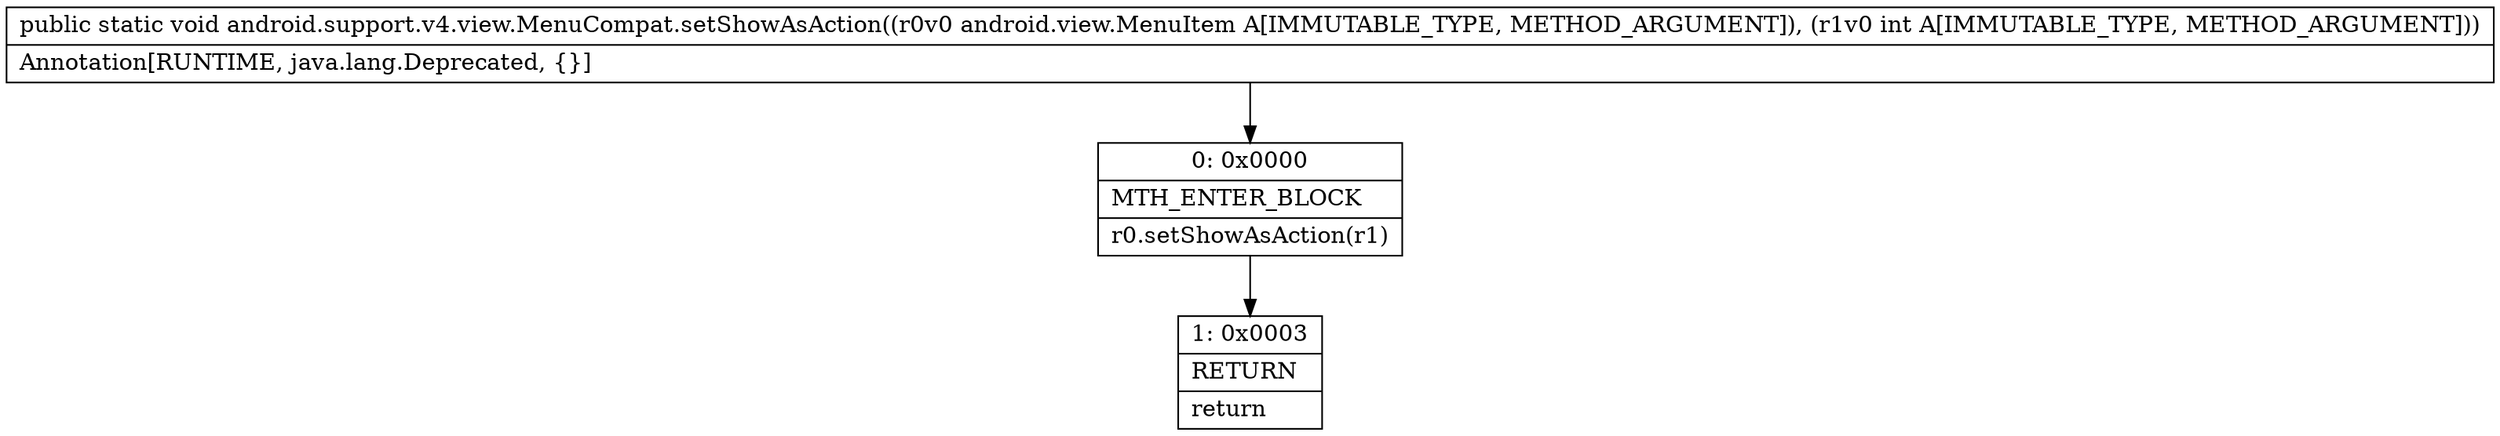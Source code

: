 digraph "CFG forandroid.support.v4.view.MenuCompat.setShowAsAction(Landroid\/view\/MenuItem;I)V" {
Node_0 [shape=record,label="{0\:\ 0x0000|MTH_ENTER_BLOCK\l|r0.setShowAsAction(r1)\l}"];
Node_1 [shape=record,label="{1\:\ 0x0003|RETURN\l|return\l}"];
MethodNode[shape=record,label="{public static void android.support.v4.view.MenuCompat.setShowAsAction((r0v0 android.view.MenuItem A[IMMUTABLE_TYPE, METHOD_ARGUMENT]), (r1v0 int A[IMMUTABLE_TYPE, METHOD_ARGUMENT]))  | Annotation[RUNTIME, java.lang.Deprecated, \{\}]\l}"];
MethodNode -> Node_0;
Node_0 -> Node_1;
}


